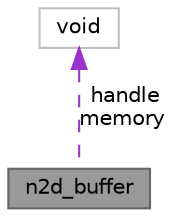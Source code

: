digraph "n2d_buffer"
{
 // INTERACTIVE_SVG=YES
 // LATEX_PDF_SIZE
  bgcolor="transparent";
  edge [fontname=Helvetica,fontsize=10,labelfontname=Helvetica,labelfontsize=10];
  node [fontname=Helvetica,fontsize=10,shape=box,height=0.2,width=0.4];
  Node1 [label="n2d_buffer",height=0.2,width=0.4,color="gray40", fillcolor="grey60", style="filled", fontcolor="black",tooltip="This struct represents any image or render target."];
  Node2 -> Node1 [dir="back",color="darkorchid3",style="dashed",label=" handle\nmemory" ];
  Node2 [label="void",height=0.2,width=0.4,color="grey75", fillcolor="white", style="filled",tooltip=" "];
}

